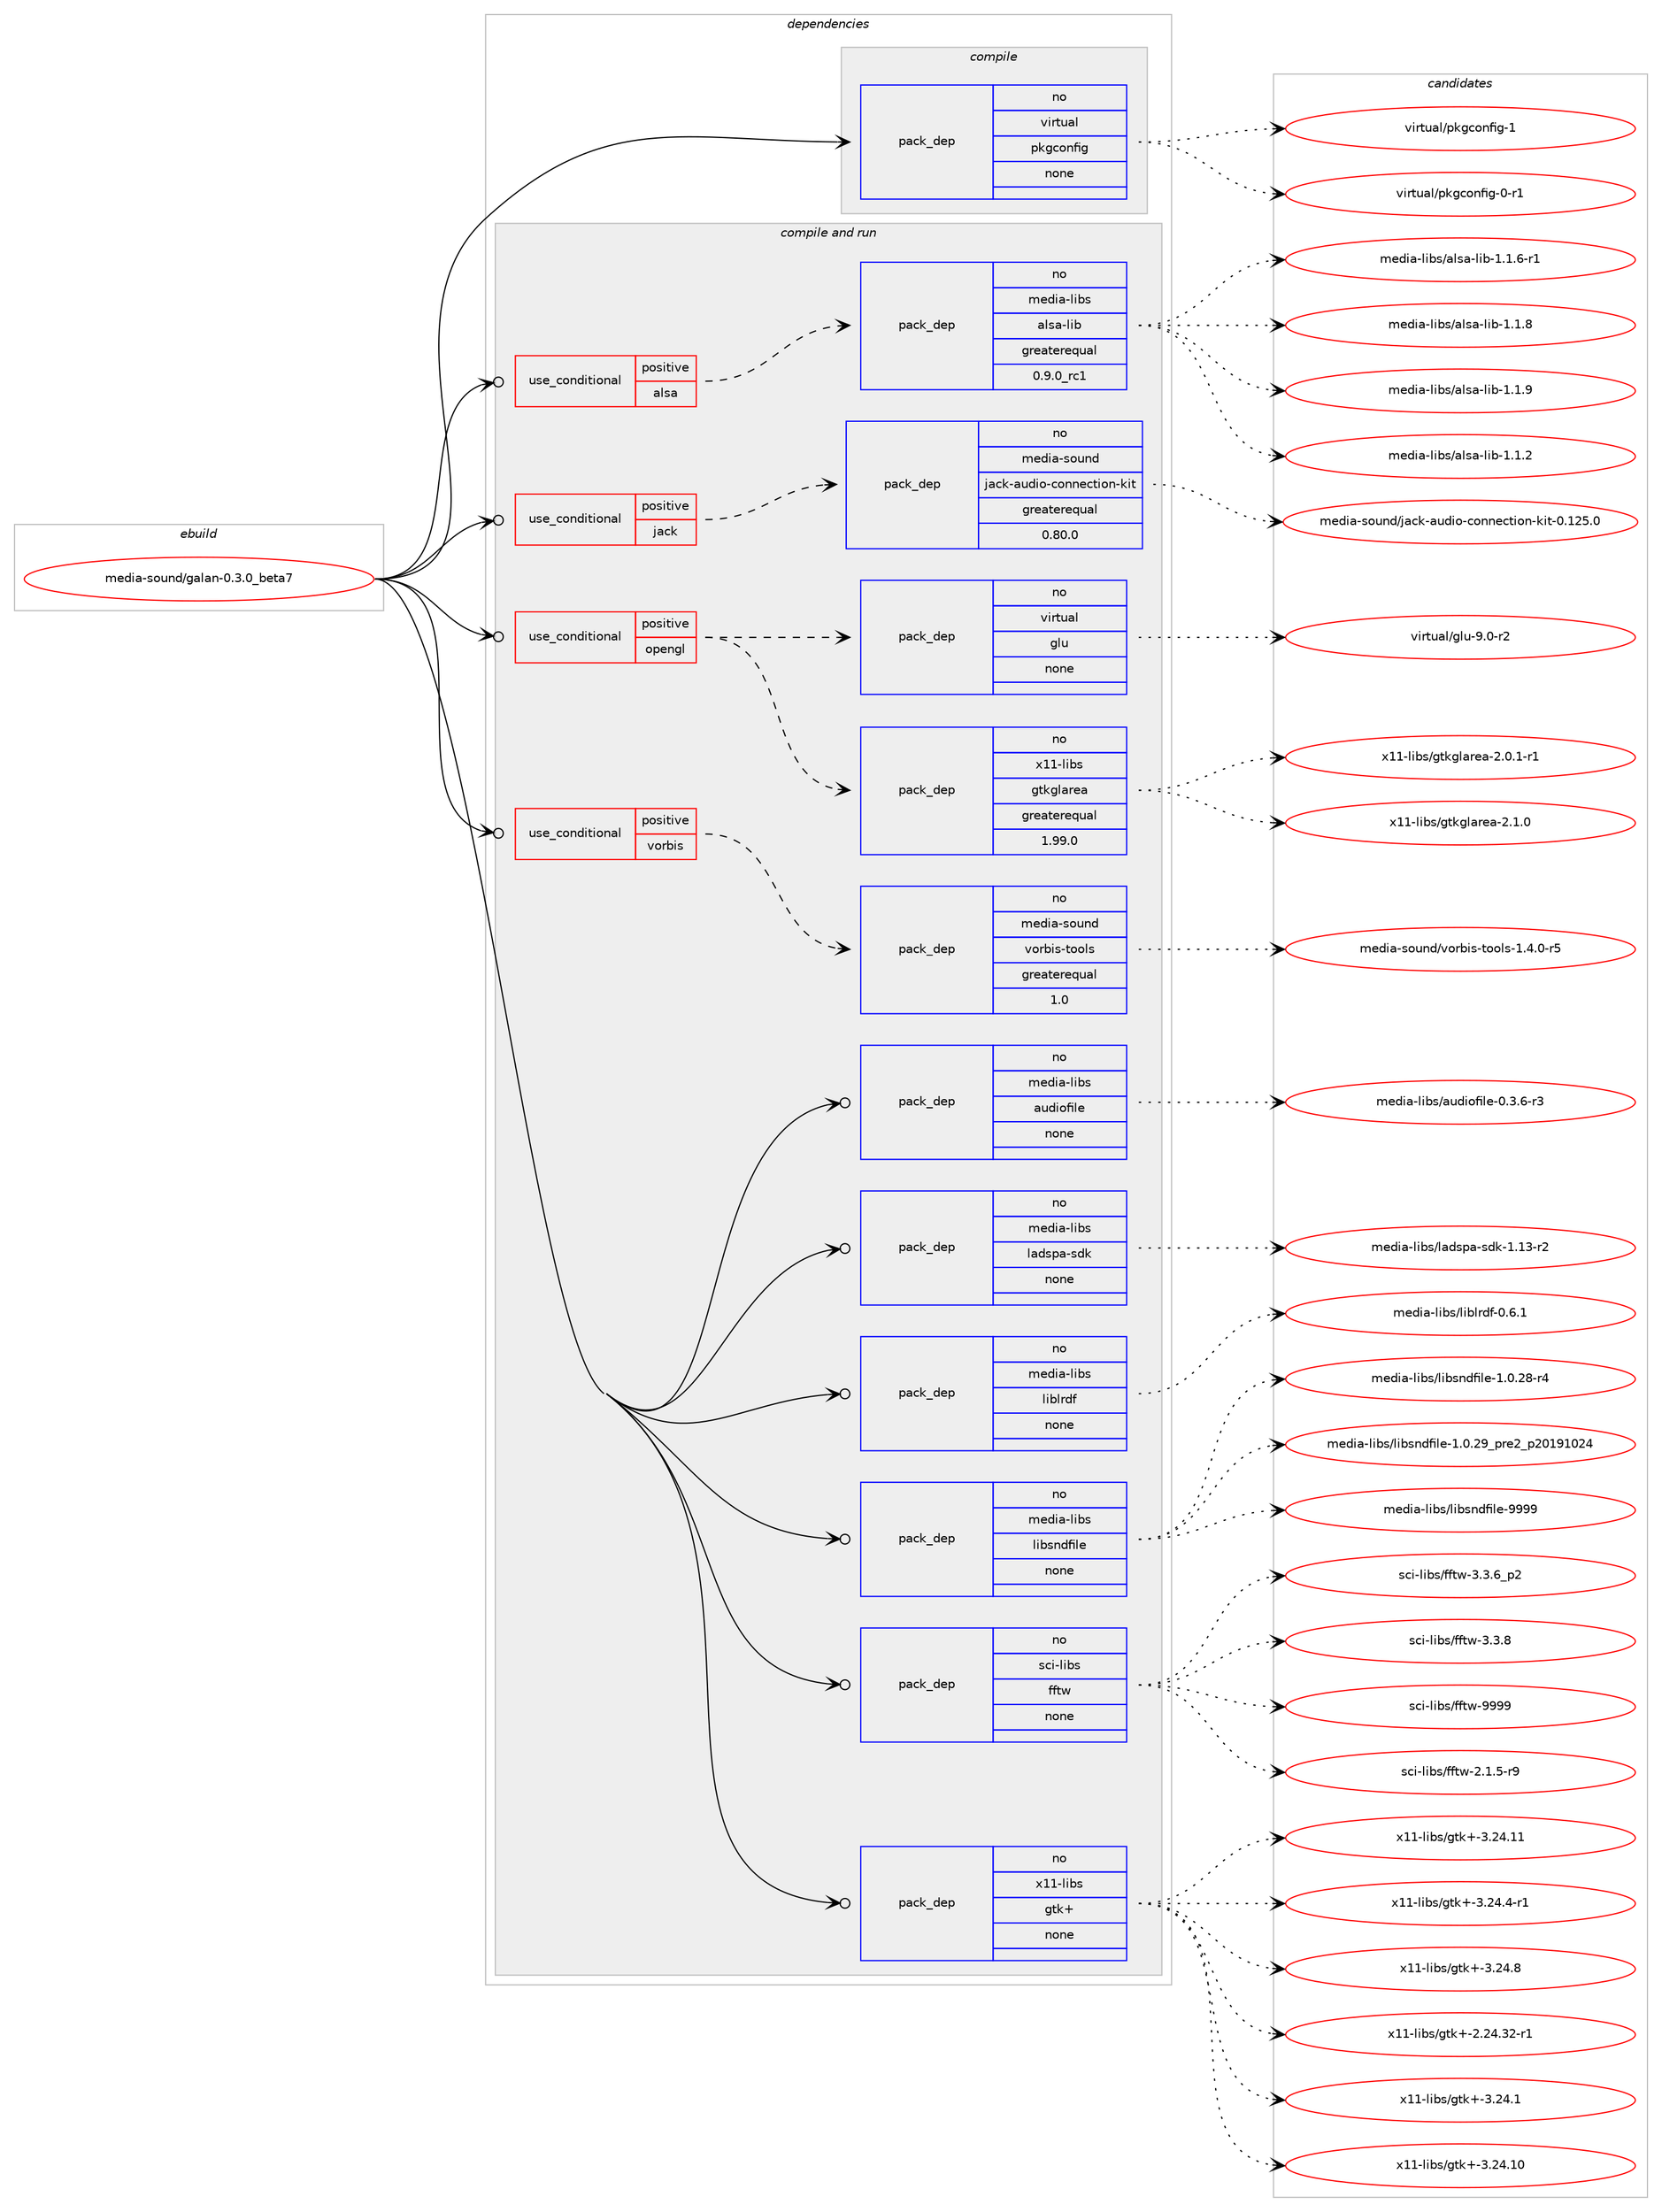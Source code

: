 digraph prolog {

# *************
# Graph options
# *************

newrank=true;
concentrate=true;
compound=true;
graph [rankdir=LR,fontname=Helvetica,fontsize=10,ranksep=1.5];#, ranksep=2.5, nodesep=0.2];
edge  [arrowhead=vee];
node  [fontname=Helvetica,fontsize=10];

# **********
# The ebuild
# **********

subgraph cluster_leftcol {
color=gray;
rank=same;
label=<<i>ebuild</i>>;
id [label="media-sound/galan-0.3.0_beta7", color=red, width=4, href="../media-sound/galan-0.3.0_beta7.svg"];
}

# ****************
# The dependencies
# ****************

subgraph cluster_midcol {
color=gray;
label=<<i>dependencies</i>>;
subgraph cluster_compile {
fillcolor="#eeeeee";
style=filled;
label=<<i>compile</i>>;
subgraph pack590856 {
dependency798784 [label=<<TABLE BORDER="0" CELLBORDER="1" CELLSPACING="0" CELLPADDING="4" WIDTH="220"><TR><TD ROWSPAN="6" CELLPADDING="30">pack_dep</TD></TR><TR><TD WIDTH="110">no</TD></TR><TR><TD>virtual</TD></TR><TR><TD>pkgconfig</TD></TR><TR><TD>none</TD></TR><TR><TD></TD></TR></TABLE>>, shape=none, color=blue];
}
id:e -> dependency798784:w [weight=20,style="solid",arrowhead="vee"];
}
subgraph cluster_compileandrun {
fillcolor="#eeeeee";
style=filled;
label=<<i>compile and run</i>>;
subgraph cond193972 {
dependency798785 [label=<<TABLE BORDER="0" CELLBORDER="1" CELLSPACING="0" CELLPADDING="4"><TR><TD ROWSPAN="3" CELLPADDING="10">use_conditional</TD></TR><TR><TD>positive</TD></TR><TR><TD>alsa</TD></TR></TABLE>>, shape=none, color=red];
subgraph pack590857 {
dependency798786 [label=<<TABLE BORDER="0" CELLBORDER="1" CELLSPACING="0" CELLPADDING="4" WIDTH="220"><TR><TD ROWSPAN="6" CELLPADDING="30">pack_dep</TD></TR><TR><TD WIDTH="110">no</TD></TR><TR><TD>media-libs</TD></TR><TR><TD>alsa-lib</TD></TR><TR><TD>greaterequal</TD></TR><TR><TD>0.9.0_rc1</TD></TR></TABLE>>, shape=none, color=blue];
}
dependency798785:e -> dependency798786:w [weight=20,style="dashed",arrowhead="vee"];
}
id:e -> dependency798785:w [weight=20,style="solid",arrowhead="odotvee"];
subgraph cond193973 {
dependency798787 [label=<<TABLE BORDER="0" CELLBORDER="1" CELLSPACING="0" CELLPADDING="4"><TR><TD ROWSPAN="3" CELLPADDING="10">use_conditional</TD></TR><TR><TD>positive</TD></TR><TR><TD>jack</TD></TR></TABLE>>, shape=none, color=red];
subgraph pack590858 {
dependency798788 [label=<<TABLE BORDER="0" CELLBORDER="1" CELLSPACING="0" CELLPADDING="4" WIDTH="220"><TR><TD ROWSPAN="6" CELLPADDING="30">pack_dep</TD></TR><TR><TD WIDTH="110">no</TD></TR><TR><TD>media-sound</TD></TR><TR><TD>jack-audio-connection-kit</TD></TR><TR><TD>greaterequal</TD></TR><TR><TD>0.80.0</TD></TR></TABLE>>, shape=none, color=blue];
}
dependency798787:e -> dependency798788:w [weight=20,style="dashed",arrowhead="vee"];
}
id:e -> dependency798787:w [weight=20,style="solid",arrowhead="odotvee"];
subgraph cond193974 {
dependency798789 [label=<<TABLE BORDER="0" CELLBORDER="1" CELLSPACING="0" CELLPADDING="4"><TR><TD ROWSPAN="3" CELLPADDING="10">use_conditional</TD></TR><TR><TD>positive</TD></TR><TR><TD>opengl</TD></TR></TABLE>>, shape=none, color=red];
subgraph pack590859 {
dependency798790 [label=<<TABLE BORDER="0" CELLBORDER="1" CELLSPACING="0" CELLPADDING="4" WIDTH="220"><TR><TD ROWSPAN="6" CELLPADDING="30">pack_dep</TD></TR><TR><TD WIDTH="110">no</TD></TR><TR><TD>x11-libs</TD></TR><TR><TD>gtkglarea</TD></TR><TR><TD>greaterequal</TD></TR><TR><TD>1.99.0</TD></TR></TABLE>>, shape=none, color=blue];
}
dependency798789:e -> dependency798790:w [weight=20,style="dashed",arrowhead="vee"];
subgraph pack590860 {
dependency798791 [label=<<TABLE BORDER="0" CELLBORDER="1" CELLSPACING="0" CELLPADDING="4" WIDTH="220"><TR><TD ROWSPAN="6" CELLPADDING="30">pack_dep</TD></TR><TR><TD WIDTH="110">no</TD></TR><TR><TD>virtual</TD></TR><TR><TD>glu</TD></TR><TR><TD>none</TD></TR><TR><TD></TD></TR></TABLE>>, shape=none, color=blue];
}
dependency798789:e -> dependency798791:w [weight=20,style="dashed",arrowhead="vee"];
}
id:e -> dependency798789:w [weight=20,style="solid",arrowhead="odotvee"];
subgraph cond193975 {
dependency798792 [label=<<TABLE BORDER="0" CELLBORDER="1" CELLSPACING="0" CELLPADDING="4"><TR><TD ROWSPAN="3" CELLPADDING="10">use_conditional</TD></TR><TR><TD>positive</TD></TR><TR><TD>vorbis</TD></TR></TABLE>>, shape=none, color=red];
subgraph pack590861 {
dependency798793 [label=<<TABLE BORDER="0" CELLBORDER="1" CELLSPACING="0" CELLPADDING="4" WIDTH="220"><TR><TD ROWSPAN="6" CELLPADDING="30">pack_dep</TD></TR><TR><TD WIDTH="110">no</TD></TR><TR><TD>media-sound</TD></TR><TR><TD>vorbis-tools</TD></TR><TR><TD>greaterequal</TD></TR><TR><TD>1.0</TD></TR></TABLE>>, shape=none, color=blue];
}
dependency798792:e -> dependency798793:w [weight=20,style="dashed",arrowhead="vee"];
}
id:e -> dependency798792:w [weight=20,style="solid",arrowhead="odotvee"];
subgraph pack590862 {
dependency798794 [label=<<TABLE BORDER="0" CELLBORDER="1" CELLSPACING="0" CELLPADDING="4" WIDTH="220"><TR><TD ROWSPAN="6" CELLPADDING="30">pack_dep</TD></TR><TR><TD WIDTH="110">no</TD></TR><TR><TD>media-libs</TD></TR><TR><TD>audiofile</TD></TR><TR><TD>none</TD></TR><TR><TD></TD></TR></TABLE>>, shape=none, color=blue];
}
id:e -> dependency798794:w [weight=20,style="solid",arrowhead="odotvee"];
subgraph pack590863 {
dependency798795 [label=<<TABLE BORDER="0" CELLBORDER="1" CELLSPACING="0" CELLPADDING="4" WIDTH="220"><TR><TD ROWSPAN="6" CELLPADDING="30">pack_dep</TD></TR><TR><TD WIDTH="110">no</TD></TR><TR><TD>media-libs</TD></TR><TR><TD>ladspa-sdk</TD></TR><TR><TD>none</TD></TR><TR><TD></TD></TR></TABLE>>, shape=none, color=blue];
}
id:e -> dependency798795:w [weight=20,style="solid",arrowhead="odotvee"];
subgraph pack590864 {
dependency798796 [label=<<TABLE BORDER="0" CELLBORDER="1" CELLSPACING="0" CELLPADDING="4" WIDTH="220"><TR><TD ROWSPAN="6" CELLPADDING="30">pack_dep</TD></TR><TR><TD WIDTH="110">no</TD></TR><TR><TD>media-libs</TD></TR><TR><TD>liblrdf</TD></TR><TR><TD>none</TD></TR><TR><TD></TD></TR></TABLE>>, shape=none, color=blue];
}
id:e -> dependency798796:w [weight=20,style="solid",arrowhead="odotvee"];
subgraph pack590865 {
dependency798797 [label=<<TABLE BORDER="0" CELLBORDER="1" CELLSPACING="0" CELLPADDING="4" WIDTH="220"><TR><TD ROWSPAN="6" CELLPADDING="30">pack_dep</TD></TR><TR><TD WIDTH="110">no</TD></TR><TR><TD>media-libs</TD></TR><TR><TD>libsndfile</TD></TR><TR><TD>none</TD></TR><TR><TD></TD></TR></TABLE>>, shape=none, color=blue];
}
id:e -> dependency798797:w [weight=20,style="solid",arrowhead="odotvee"];
subgraph pack590866 {
dependency798798 [label=<<TABLE BORDER="0" CELLBORDER="1" CELLSPACING="0" CELLPADDING="4" WIDTH="220"><TR><TD ROWSPAN="6" CELLPADDING="30">pack_dep</TD></TR><TR><TD WIDTH="110">no</TD></TR><TR><TD>sci-libs</TD></TR><TR><TD>fftw</TD></TR><TR><TD>none</TD></TR><TR><TD></TD></TR></TABLE>>, shape=none, color=blue];
}
id:e -> dependency798798:w [weight=20,style="solid",arrowhead="odotvee"];
subgraph pack590867 {
dependency798799 [label=<<TABLE BORDER="0" CELLBORDER="1" CELLSPACING="0" CELLPADDING="4" WIDTH="220"><TR><TD ROWSPAN="6" CELLPADDING="30">pack_dep</TD></TR><TR><TD WIDTH="110">no</TD></TR><TR><TD>x11-libs</TD></TR><TR><TD>gtk+</TD></TR><TR><TD>none</TD></TR><TR><TD></TD></TR></TABLE>>, shape=none, color=blue];
}
id:e -> dependency798799:w [weight=20,style="solid",arrowhead="odotvee"];
}
subgraph cluster_run {
fillcolor="#eeeeee";
style=filled;
label=<<i>run</i>>;
}
}

# **************
# The candidates
# **************

subgraph cluster_choices {
rank=same;
color=gray;
label=<<i>candidates</i>>;

subgraph choice590856 {
color=black;
nodesep=1;
choice11810511411611797108471121071039911111010210510345484511449 [label="virtual/pkgconfig-0-r1", color=red, width=4,href="../virtual/pkgconfig-0-r1.svg"];
choice1181051141161179710847112107103991111101021051034549 [label="virtual/pkgconfig-1", color=red, width=4,href="../virtual/pkgconfig-1.svg"];
dependency798784:e -> choice11810511411611797108471121071039911111010210510345484511449:w [style=dotted,weight="100"];
dependency798784:e -> choice1181051141161179710847112107103991111101021051034549:w [style=dotted,weight="100"];
}
subgraph choice590857 {
color=black;
nodesep=1;
choice1091011001059745108105981154797108115974510810598454946494650 [label="media-libs/alsa-lib-1.1.2", color=red, width=4,href="../media-libs/alsa-lib-1.1.2.svg"];
choice10910110010597451081059811547971081159745108105984549464946544511449 [label="media-libs/alsa-lib-1.1.6-r1", color=red, width=4,href="../media-libs/alsa-lib-1.1.6-r1.svg"];
choice1091011001059745108105981154797108115974510810598454946494656 [label="media-libs/alsa-lib-1.1.8", color=red, width=4,href="../media-libs/alsa-lib-1.1.8.svg"];
choice1091011001059745108105981154797108115974510810598454946494657 [label="media-libs/alsa-lib-1.1.9", color=red, width=4,href="../media-libs/alsa-lib-1.1.9.svg"];
dependency798786:e -> choice1091011001059745108105981154797108115974510810598454946494650:w [style=dotted,weight="100"];
dependency798786:e -> choice10910110010597451081059811547971081159745108105984549464946544511449:w [style=dotted,weight="100"];
dependency798786:e -> choice1091011001059745108105981154797108115974510810598454946494656:w [style=dotted,weight="100"];
dependency798786:e -> choice1091011001059745108105981154797108115974510810598454946494657:w [style=dotted,weight="100"];
}
subgraph choice590858 {
color=black;
nodesep=1;
choice10910110010597451151111171101004710697991074597117100105111459911111011010199116105111110451071051164548464950534648 [label="media-sound/jack-audio-connection-kit-0.125.0", color=red, width=4,href="../media-sound/jack-audio-connection-kit-0.125.0.svg"];
dependency798788:e -> choice10910110010597451151111171101004710697991074597117100105111459911111011010199116105111110451071051164548464950534648:w [style=dotted,weight="100"];
}
subgraph choice590859 {
color=black;
nodesep=1;
choice120494945108105981154710311610710310897114101974550464846494511449 [label="x11-libs/gtkglarea-2.0.1-r1", color=red, width=4,href="../x11-libs/gtkglarea-2.0.1-r1.svg"];
choice12049494510810598115471031161071031089711410197455046494648 [label="x11-libs/gtkglarea-2.1.0", color=red, width=4,href="../x11-libs/gtkglarea-2.1.0.svg"];
dependency798790:e -> choice120494945108105981154710311610710310897114101974550464846494511449:w [style=dotted,weight="100"];
dependency798790:e -> choice12049494510810598115471031161071031089711410197455046494648:w [style=dotted,weight="100"];
}
subgraph choice590860 {
color=black;
nodesep=1;
choice1181051141161179710847103108117455746484511450 [label="virtual/glu-9.0-r2", color=red, width=4,href="../virtual/glu-9.0-r2.svg"];
dependency798791:e -> choice1181051141161179710847103108117455746484511450:w [style=dotted,weight="100"];
}
subgraph choice590861 {
color=black;
nodesep=1;
choice10910110010597451151111171101004711811111498105115451161111111081154549465246484511453 [label="media-sound/vorbis-tools-1.4.0-r5", color=red, width=4,href="../media-sound/vorbis-tools-1.4.0-r5.svg"];
dependency798793:e -> choice10910110010597451151111171101004711811111498105115451161111111081154549465246484511453:w [style=dotted,weight="100"];
}
subgraph choice590862 {
color=black;
nodesep=1;
choice10910110010597451081059811547971171001051111021051081014548465146544511451 [label="media-libs/audiofile-0.3.6-r3", color=red, width=4,href="../media-libs/audiofile-0.3.6-r3.svg"];
dependency798794:e -> choice10910110010597451081059811547971171001051111021051081014548465146544511451:w [style=dotted,weight="100"];
}
subgraph choice590863 {
color=black;
nodesep=1;
choice1091011001059745108105981154710897100115112974511510010745494649514511450 [label="media-libs/ladspa-sdk-1.13-r2", color=red, width=4,href="../media-libs/ladspa-sdk-1.13-r2.svg"];
dependency798795:e -> choice1091011001059745108105981154710897100115112974511510010745494649514511450:w [style=dotted,weight="100"];
}
subgraph choice590864 {
color=black;
nodesep=1;
choice1091011001059745108105981154710810598108114100102454846544649 [label="media-libs/liblrdf-0.6.1", color=red, width=4,href="../media-libs/liblrdf-0.6.1.svg"];
dependency798796:e -> choice1091011001059745108105981154710810598108114100102454846544649:w [style=dotted,weight="100"];
}
subgraph choice590865 {
color=black;
nodesep=1;
choice1091011001059745108105981154710810598115110100102105108101454946484650564511452 [label="media-libs/libsndfile-1.0.28-r4", color=red, width=4,href="../media-libs/libsndfile-1.0.28-r4.svg"];
choice1091011001059745108105981154710810598115110100102105108101454946484650579511211410150951125048495749485052 [label="media-libs/libsndfile-1.0.29_pre2_p20191024", color=red, width=4,href="../media-libs/libsndfile-1.0.29_pre2_p20191024.svg"];
choice10910110010597451081059811547108105981151101001021051081014557575757 [label="media-libs/libsndfile-9999", color=red, width=4,href="../media-libs/libsndfile-9999.svg"];
dependency798797:e -> choice1091011001059745108105981154710810598115110100102105108101454946484650564511452:w [style=dotted,weight="100"];
dependency798797:e -> choice1091011001059745108105981154710810598115110100102105108101454946484650579511211410150951125048495749485052:w [style=dotted,weight="100"];
dependency798797:e -> choice10910110010597451081059811547108105981151101001021051081014557575757:w [style=dotted,weight="100"];
}
subgraph choice590866 {
color=black;
nodesep=1;
choice115991054510810598115471021021161194550464946534511457 [label="sci-libs/fftw-2.1.5-r9", color=red, width=4,href="../sci-libs/fftw-2.1.5-r9.svg"];
choice115991054510810598115471021021161194551465146549511250 [label="sci-libs/fftw-3.3.6_p2", color=red, width=4,href="../sci-libs/fftw-3.3.6_p2.svg"];
choice11599105451081059811547102102116119455146514656 [label="sci-libs/fftw-3.3.8", color=red, width=4,href="../sci-libs/fftw-3.3.8.svg"];
choice115991054510810598115471021021161194557575757 [label="sci-libs/fftw-9999", color=red, width=4,href="../sci-libs/fftw-9999.svg"];
dependency798798:e -> choice115991054510810598115471021021161194550464946534511457:w [style=dotted,weight="100"];
dependency798798:e -> choice115991054510810598115471021021161194551465146549511250:w [style=dotted,weight="100"];
dependency798798:e -> choice11599105451081059811547102102116119455146514656:w [style=dotted,weight="100"];
dependency798798:e -> choice115991054510810598115471021021161194557575757:w [style=dotted,weight="100"];
}
subgraph choice590867 {
color=black;
nodesep=1;
choice12049494510810598115471031161074345504650524651504511449 [label="x11-libs/gtk+-2.24.32-r1", color=red, width=4,href="../x11-libs/gtk+-2.24.32-r1.svg"];
choice12049494510810598115471031161074345514650524649 [label="x11-libs/gtk+-3.24.1", color=red, width=4,href="../x11-libs/gtk+-3.24.1.svg"];
choice1204949451081059811547103116107434551465052464948 [label="x11-libs/gtk+-3.24.10", color=red, width=4,href="../x11-libs/gtk+-3.24.10.svg"];
choice1204949451081059811547103116107434551465052464949 [label="x11-libs/gtk+-3.24.11", color=red, width=4,href="../x11-libs/gtk+-3.24.11.svg"];
choice120494945108105981154710311610743455146505246524511449 [label="x11-libs/gtk+-3.24.4-r1", color=red, width=4,href="../x11-libs/gtk+-3.24.4-r1.svg"];
choice12049494510810598115471031161074345514650524656 [label="x11-libs/gtk+-3.24.8", color=red, width=4,href="../x11-libs/gtk+-3.24.8.svg"];
dependency798799:e -> choice12049494510810598115471031161074345504650524651504511449:w [style=dotted,weight="100"];
dependency798799:e -> choice12049494510810598115471031161074345514650524649:w [style=dotted,weight="100"];
dependency798799:e -> choice1204949451081059811547103116107434551465052464948:w [style=dotted,weight="100"];
dependency798799:e -> choice1204949451081059811547103116107434551465052464949:w [style=dotted,weight="100"];
dependency798799:e -> choice120494945108105981154710311610743455146505246524511449:w [style=dotted,weight="100"];
dependency798799:e -> choice12049494510810598115471031161074345514650524656:w [style=dotted,weight="100"];
}
}

}
